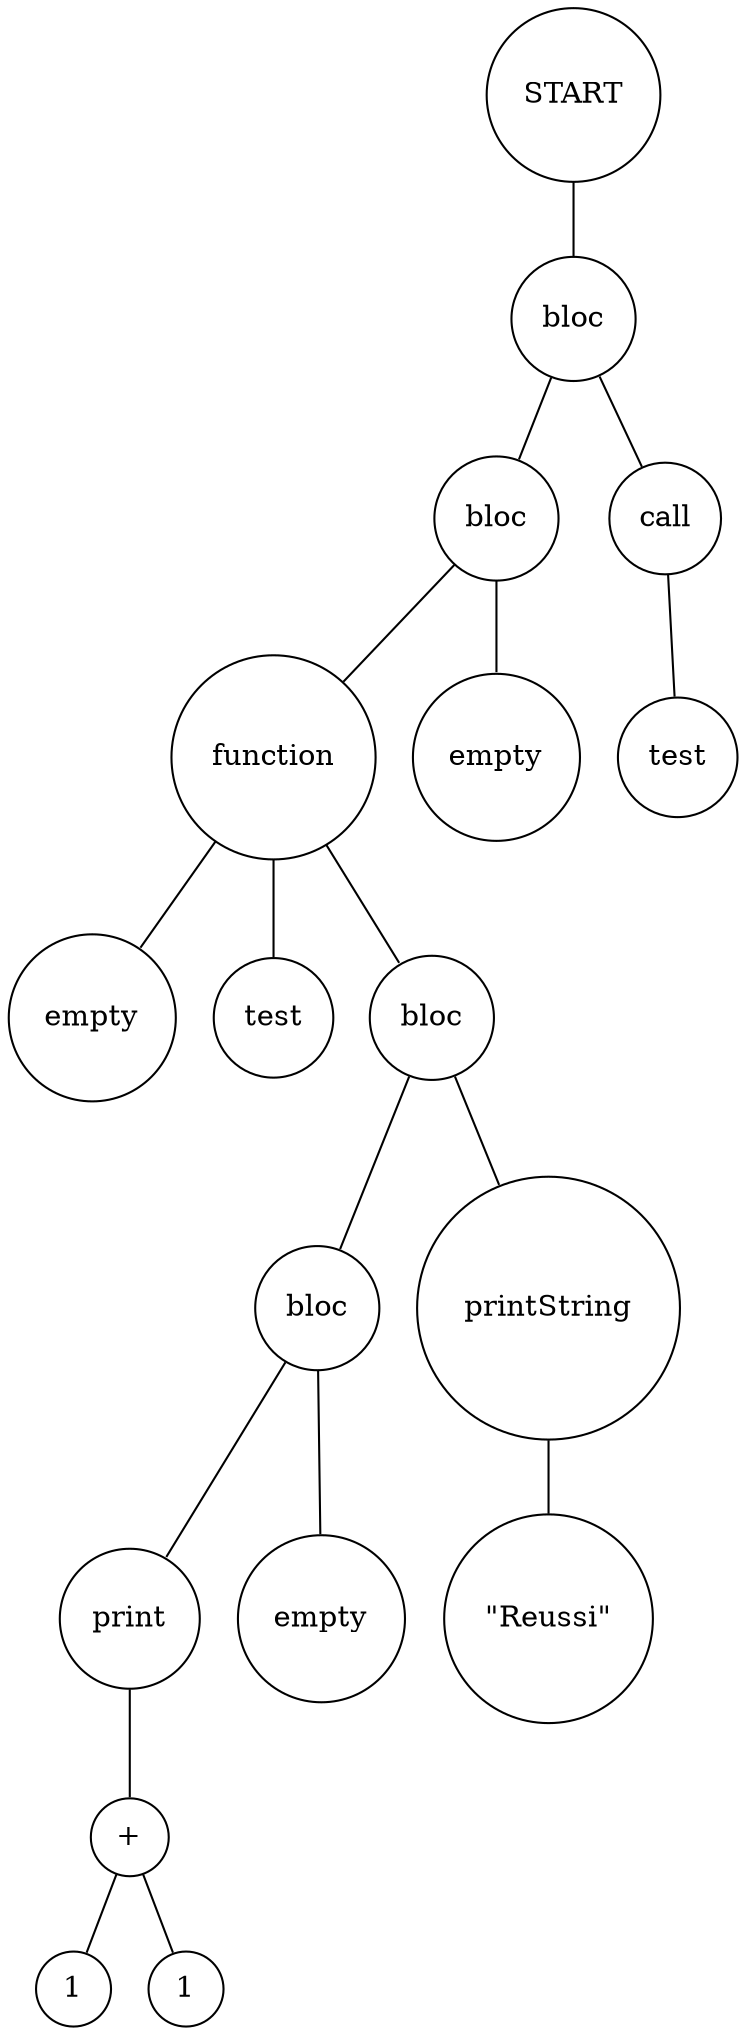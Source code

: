digraph {
	node [shape=circle]
	"ddbfd606-0533-4f0a-b71f-89fc51fcdb12" [label=START]
	"1ea70dd2-35e5-4922-9711-0e660302b473" [label=bloc]
	"83fede30-c4ac-4445-993d-70f25897e1db" [label=bloc]
	"7cdb10a7-efe0-4e78-b7e9-b8222c499dcc" [label=function]
	"b2cbdf27-a0e0-4d22-aedc-1687e655c0ba" [label=empty]
	"7cdb10a7-efe0-4e78-b7e9-b8222c499dcc" -> "b2cbdf27-a0e0-4d22-aedc-1687e655c0ba" [arrowsize=0]
	"8f466374-2815-4932-8f7b-96f60889d58f" [label=test]
	"7cdb10a7-efe0-4e78-b7e9-b8222c499dcc" -> "8f466374-2815-4932-8f7b-96f60889d58f" [arrowsize=0]
	"4e56032e-c3f7-4202-9cad-ce4729693e54" [label=bloc]
	"e7ddaac0-cfb5-4683-8db2-65e078e1a809" [label=bloc]
	"c8588b64-2ec1-4a76-bfc4-3ff9d0b4eab5" [label=print]
	"b5e5b5ee-2e74-4240-aa9d-633f518ea240" [label="+"]
	"5524f0a3-7b55-49fa-9514-8e75b3d684de" [label=1]
	"b5e5b5ee-2e74-4240-aa9d-633f518ea240" -> "5524f0a3-7b55-49fa-9514-8e75b3d684de" [arrowsize=0]
	"44ea2985-f6b3-47cb-a42f-c476f34dca1d" [label=1]
	"b5e5b5ee-2e74-4240-aa9d-633f518ea240" -> "44ea2985-f6b3-47cb-a42f-c476f34dca1d" [arrowsize=0]
	"c8588b64-2ec1-4a76-bfc4-3ff9d0b4eab5" -> "b5e5b5ee-2e74-4240-aa9d-633f518ea240" [arrowsize=0]
	"e7ddaac0-cfb5-4683-8db2-65e078e1a809" -> "c8588b64-2ec1-4a76-bfc4-3ff9d0b4eab5" [arrowsize=0]
	"60637998-cc7a-444b-a055-54c9922a00c0" [label=empty]
	"e7ddaac0-cfb5-4683-8db2-65e078e1a809" -> "60637998-cc7a-444b-a055-54c9922a00c0" [arrowsize=0]
	"4e56032e-c3f7-4202-9cad-ce4729693e54" -> "e7ddaac0-cfb5-4683-8db2-65e078e1a809" [arrowsize=0]
	"9bc38f69-e7f5-45cf-a4c1-f439e4f306d3" [label=printString]
	"33894236-634b-4ab2-b4ba-26d07efe0a01" [label="\"Reussi\""]
	"9bc38f69-e7f5-45cf-a4c1-f439e4f306d3" -> "33894236-634b-4ab2-b4ba-26d07efe0a01" [arrowsize=0]
	"4e56032e-c3f7-4202-9cad-ce4729693e54" -> "9bc38f69-e7f5-45cf-a4c1-f439e4f306d3" [arrowsize=0]
	"7cdb10a7-efe0-4e78-b7e9-b8222c499dcc" -> "4e56032e-c3f7-4202-9cad-ce4729693e54" [arrowsize=0]
	"83fede30-c4ac-4445-993d-70f25897e1db" -> "7cdb10a7-efe0-4e78-b7e9-b8222c499dcc" [arrowsize=0]
	"ed3548e9-ff7a-4ab7-b029-42dde2227ce3" [label=empty]
	"83fede30-c4ac-4445-993d-70f25897e1db" -> "ed3548e9-ff7a-4ab7-b029-42dde2227ce3" [arrowsize=0]
	"1ea70dd2-35e5-4922-9711-0e660302b473" -> "83fede30-c4ac-4445-993d-70f25897e1db" [arrowsize=0]
	"584cb9a1-7f0d-41e9-8393-6c3d0c179451" [label=call]
	"6c274c91-dc13-46ab-8c69-6d7c5062bd56" [label=test]
	"584cb9a1-7f0d-41e9-8393-6c3d0c179451" -> "6c274c91-dc13-46ab-8c69-6d7c5062bd56" [arrowsize=0]
	"1ea70dd2-35e5-4922-9711-0e660302b473" -> "584cb9a1-7f0d-41e9-8393-6c3d0c179451" [arrowsize=0]
	"ddbfd606-0533-4f0a-b71f-89fc51fcdb12" -> "1ea70dd2-35e5-4922-9711-0e660302b473" [arrowsize=0]
}
